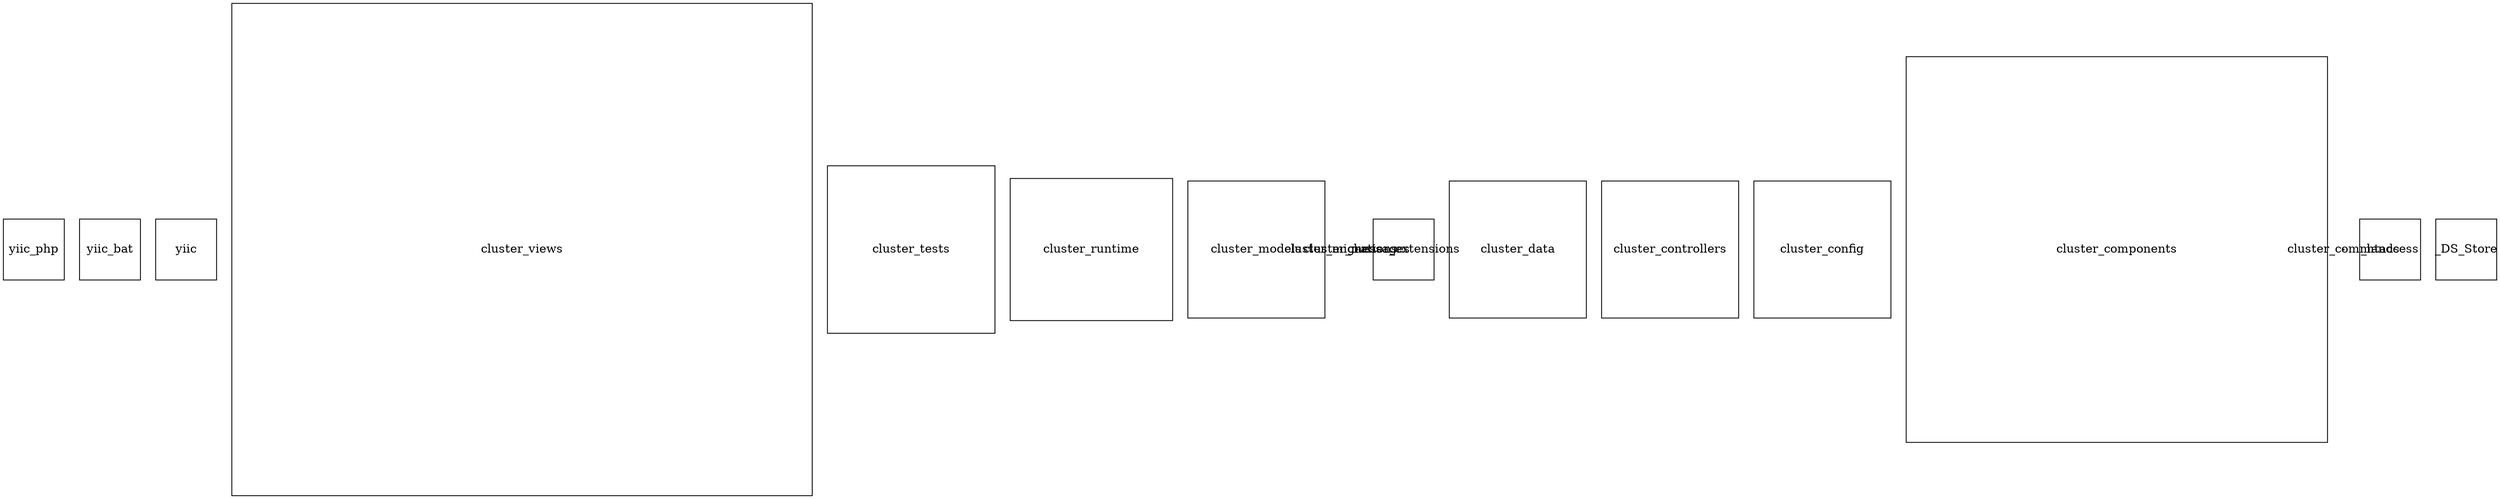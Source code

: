 digraph G {
yiic_php [shape="rectangle" width="1", height="1", fixedsize=true, type="leaf"];
yiic_bat [shape="rectangle" width="1", height="1", fixedsize=true, type="leaf"];
yiic [shape="rectangle" width="1", height="1", fixedsize=true, type="leaf"];
cluster_views [shape="rectangle" width="9.52777777778", height="8.08333333333", fixedsize=true, type="node"];
cluster_tests [shape="rectangle" width="2.75", height="2.75", fixedsize=true, type="node"];
cluster_runtime [shape="rectangle" width="2.66666666667", height="2.33333333333", fixedsize=true, type="node"];
cluster_models [shape="rectangle" width="2.25", height="2.25", fixedsize=true, type="node"];
cluster_migrations [shape="rectangle" width="0", height="0", fixedsize=true, type="node"];
cluster_messages [shape="rectangle" width="0", height="0", fixedsize=true, type="node"];
cluster_extensions [shape="rectangle" width="1", height="1", fixedsize=true, type="node"];
cluster_data [shape="rectangle" width="2.25", height="2.25", fixedsize=true, type="node"];
cluster_controllers [shape="rectangle" width="2.25", height="2.25", fixedsize=true, type="node"];
cluster_config [shape="rectangle" width="2.25", height="2.25", fixedsize=true, type="node"];
cluster_components [shape="rectangle" width="6.91666666667", height="6.33333333333", fixedsize=true, type="node"];
cluster_commands [shape="rectangle" width="0.0138888888889", height="0.0138888888889", fixedsize=true, type="node"];
_htaccess [shape="rectangle" width="1", height="1", fixedsize=true, type="leaf"];
_DS_Store [shape="rectangle" width="1", height="1", fixedsize=true, type="leaf"];
}
